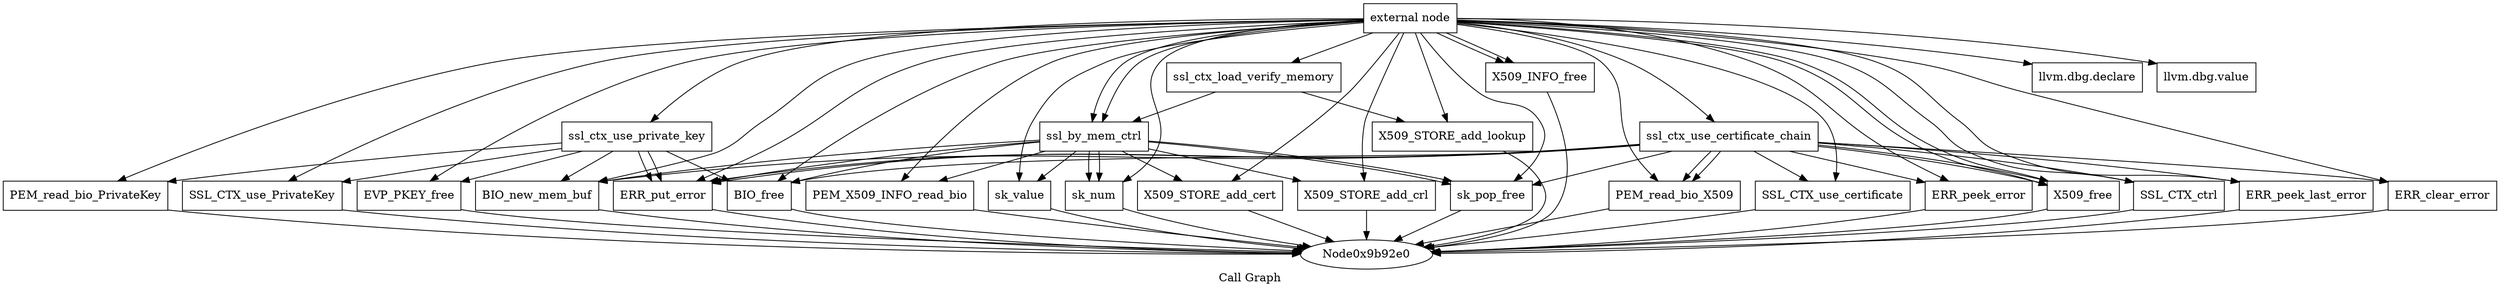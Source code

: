 digraph "Call Graph" {
	label="Call Graph";

	Node0x9b92b0 [shape=record,label="{external node}"];
	Node0x9b92b0 -> Node0x9b9310;
	Node0x9b92b0 -> Node0x9b9310;
	Node0x9b92b0 -> Node0x976af0;
	Node0x9b92b0 -> Node0x976640;
	Node0x9b92b0 -> Node0x9b9340;
	Node0x9b92b0 -> Node0x977310;
	Node0x9b92b0 -> Node0x976a50;
	Node0x9b92b0 -> Node0x976870;
	Node0x9b92b0 -> Node0x978a00;
	Node0x9b92b0 -> Node0x976d70;
	Node0x9b92b0 -> Node0x975f10;
	Node0x9b92b0 -> Node0x975dd0;
	Node0x9b92b0 -> Node0x9b93a0;
	Node0x9b92b0 -> Node0x9b9370;
	Node0x9b92b0 -> Node0x9b9400;
	Node0x9b92b0 -> Node0x9780d0;
	Node0x9b92b0 -> Node0x977900;
	Node0x9b92b0 -> Node0x9b93d0;
	Node0x9b92b0 -> Node0x971d60;
	Node0x9b92b0 -> Node0x971d60;
	Node0x9b92b0 -> Node0x977750;
	Node0x9b92b0 -> Node0x977390;
	Node0x9b92b0 -> Node0x9700a0;
	Node0x9b92b0 -> Node0xacabe0;
	Node0x9b92b0 -> Node0x977880;
	Node0x9b92b0 -> Node0x977880;
	Node0x9b92b0 -> Node0x9779a0;
	Node0x9b92b0 -> Node0x977a10;
	Node0x9b92b0 -> Node0x977850;
	Node0x9b92b0 -> Node0x976050;
	Node0x9b9310 [shape=record,label="{ssl_by_mem_ctrl}"];
	Node0x9b9310 -> Node0x9b9340;
	Node0x9b9310 -> Node0x9b93a0;
	Node0x9b9310 -> Node0x9b9370;
	Node0x9b9310 -> Node0x9b93d0;
	Node0x9b9310 -> Node0x9b9400;
	Node0x9b9310 -> Node0x9780d0;
	Node0x9b9310 -> Node0x977900;
	Node0x9b9310 -> Node0x9b9370;
	Node0x9b9310 -> Node0x9b93d0;
	Node0x9b9310 -> Node0x977310;
	Node0x9b9310 -> Node0x976d70;
	Node0x976af0 [shape=record,label="{ssl_ctx_use_private_key}"];
	Node0x976af0 -> Node0x9b9340;
	Node0x976af0 -> Node0x977310;
	Node0x976af0 -> Node0x976a50;
	Node0x976af0 -> Node0x977310;
	Node0x976af0 -> Node0x976870;
	Node0x976af0 -> Node0x978a00;
	Node0x976af0 -> Node0x976d70;
	Node0x976870 [shape=record,label="{SSL_CTX_use_PrivateKey}"];
	Node0x976870 -> Node0x9b92e0;
	Node0x976640 [shape=record,label="{llvm.dbg.declare}"];
	Node0x9b9340 [shape=record,label="{BIO_new_mem_buf}"];
	Node0x9b9340 -> Node0x9b92e0;
	Node0x977310 [shape=record,label="{ERR_put_error}"];
	Node0x977310 -> Node0x9b92e0;
	Node0x976a50 [shape=record,label="{PEM_read_bio_PrivateKey}"];
	Node0x976a50 -> Node0x9b92e0;
	Node0x9780d0 [shape=record,label="{X509_STORE_add_cert}"];
	Node0x9780d0 -> Node0x9b92e0;
	Node0x977900 [shape=record,label="{X509_STORE_add_crl}"];
	Node0x977900 -> Node0x9b92e0;
	Node0x978a00 [shape=record,label="{EVP_PKEY_free}"];
	Node0x978a00 -> Node0x9b92e0;
	Node0x976d70 [shape=record,label="{BIO_free}"];
	Node0x976d70 -> Node0x9b92e0;
	Node0x975f10 [shape=record,label="{ssl_ctx_load_verify_memory}"];
	Node0x975f10 -> Node0x975dd0;
	Node0x975f10 -> Node0x9b9310;
	Node0x975dd0 [shape=record,label="{X509_STORE_add_lookup}"];
	Node0x975dd0 -> Node0x9b92e0;
	Node0x9b93a0 [shape=record,label="{PEM_X509_INFO_read_bio}"];
	Node0x9b93a0 -> Node0x9b92e0;
	Node0x9b9370 [shape=record,label="{sk_num}"];
	Node0x9b9370 -> Node0x9b92e0;
	Node0x9b9400 [shape=record,label="{sk_value}"];
	Node0x9b9400 -> Node0x9b92e0;
	Node0x9b93d0 [shape=record,label="{sk_pop_free}"];
	Node0x9b93d0 -> Node0x9b92e0;
	Node0x971d60 [shape=record,label="{X509_INFO_free}"];
	Node0x971d60 -> Node0x9b92e0;
	Node0x977750 [shape=record,label="{ssl_ctx_use_certificate_chain}"];
	Node0x977750 -> Node0x9b9340;
	Node0x977750 -> Node0x977310;
	Node0x977750 -> Node0x977390;
	Node0x977750 -> Node0x977310;
	Node0x977750 -> Node0x9700a0;
	Node0x977750 -> Node0xacabe0;
	Node0x977750 -> Node0x9b93d0;
	Node0x977750 -> Node0x977390;
	Node0x977750 -> Node0x9779a0;
	Node0x977750 -> Node0x977a10;
	Node0x977750 -> Node0x977850;
	Node0x977750 -> Node0x977880;
	Node0x977750 -> Node0x977880;
	Node0x977750 -> Node0x976d70;
	Node0x977390 [shape=record,label="{PEM_read_bio_X509}"];
	Node0x977390 -> Node0x9b92e0;
	Node0x9700a0 [shape=record,label="{SSL_CTX_use_certificate}"];
	Node0x9700a0 -> Node0x9b92e0;
	Node0xacabe0 [shape=record,label="{ERR_peek_error}"];
	Node0xacabe0 -> Node0x9b92e0;
	Node0x977880 [shape=record,label="{X509_free}"];
	Node0x977880 -> Node0x9b92e0;
	Node0x9779a0 [shape=record,label="{SSL_CTX_ctrl}"];
	Node0x9779a0 -> Node0x9b92e0;
	Node0x977a10 [shape=record,label="{ERR_peek_last_error}"];
	Node0x977a10 -> Node0x9b92e0;
	Node0x977850 [shape=record,label="{ERR_clear_error}"];
	Node0x977850 -> Node0x9b92e0;
	Node0x976050 [shape=record,label="{llvm.dbg.value}"];
}
